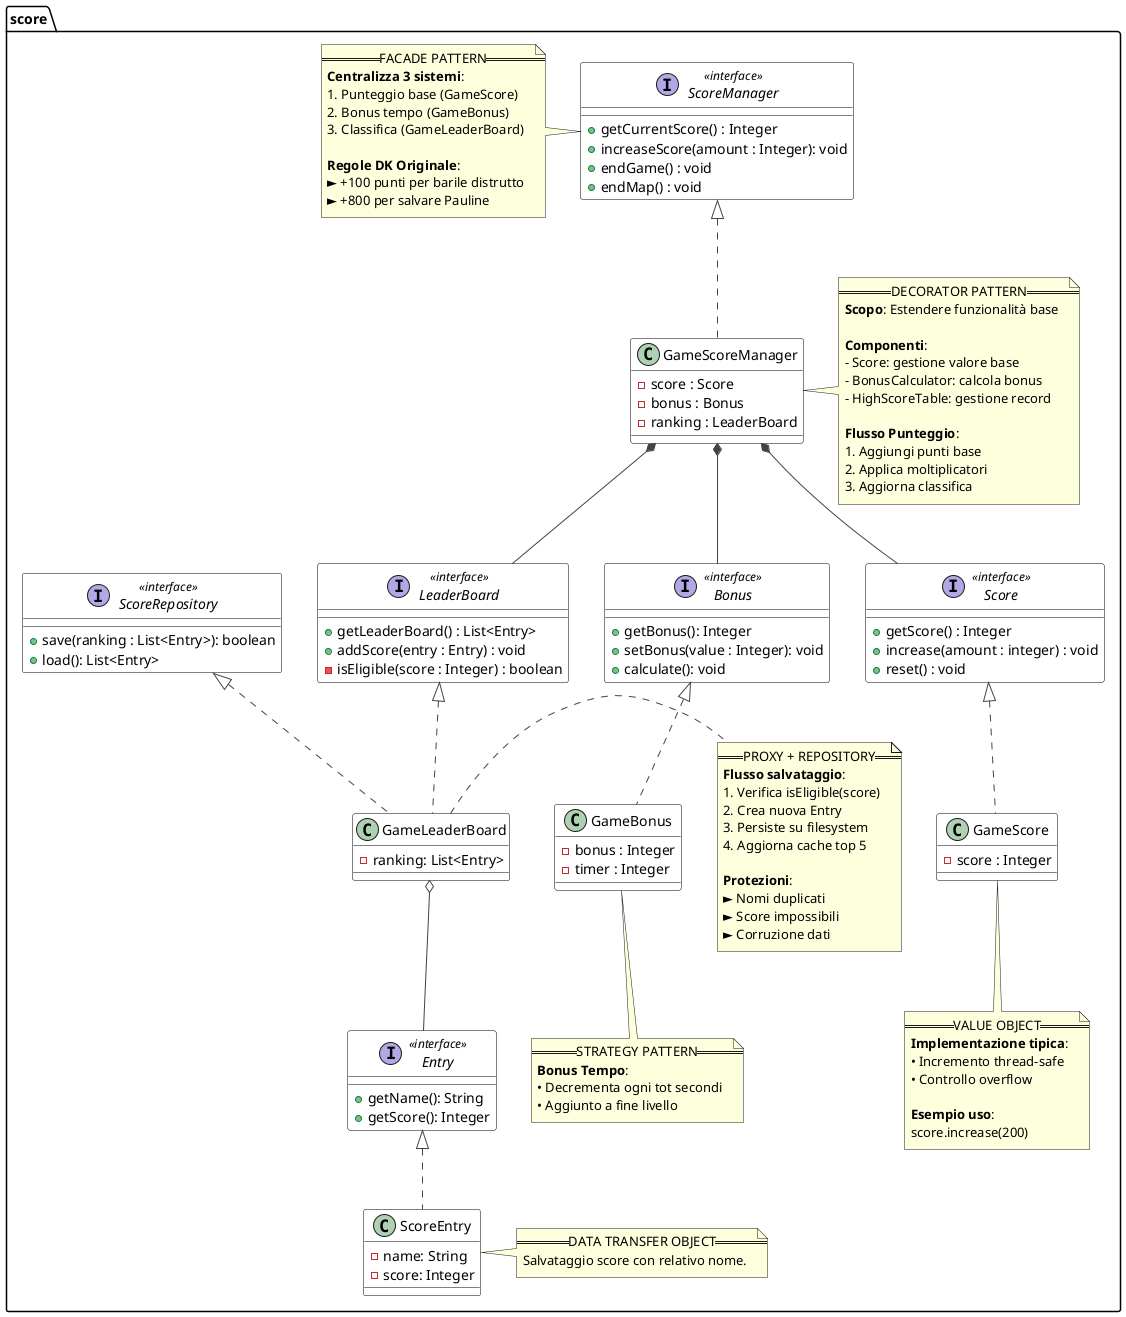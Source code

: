 @startuml coffeBreak.score

    skinparam class {
        BackgroundColor White
        BorderColor Black
        ArrowColor #444
        NoteBackgroundColor #F9F9F9
    }

    package score {

        interface ScoreManager <<interface>> {
            + getCurrentScore() : Integer
            + increaseScore(amount : Integer): void
            + endGame() : void
            + endMap() : void
        }
        
        class GameScoreManager implements ScoreManager {
            - score : Score
            - bonus : Bonus
            - ranking : LeaderBoard
        }
        
        interface Score <<interface>> {
            + getScore() : Integer
            + increase(amount : integer) : void
            + reset() : void
        }
        
        class GameScore implements Score {
            - score : Integer
        }
        
        interface Bonus <<interface>> {
            + getBonus(): Integer
            + setBonus(value : Integer): void
            + calculate(): void
        }
        
        class GameBonus implements Bonus {
            - bonus : Integer
            - timer : Integer
        }
        
        interface LeaderBoard <<interface>> {
            + getLeaderBoard() : List<Entry>
            + addScore(entry : Entry) : void
            - isEligible(score : Integer) : boolean
        }
        
        interface ScoreRepository <<interface>> {
            + save(ranking : List<Entry>): boolean
            + load(): List<Entry>
        }
        
        class GameLeaderBoard implements LeaderBoard, ScoreRepository {
            - ranking: List<Entry>
        }
        
        interface Entry <<interface>> {
            + getName(): String
            + getScore(): Integer
        }
        
        class ScoreEntry implements Entry {
            - name: String
            - score: Integer
        }

        GameScoreManager *-- Score
        GameScoreManager *-- Bonus
        GameScoreManager *-- LeaderBoard
        GameLeaderBoard o-- Entry
        
        note left of ScoreManager
            == FACADE PATTERN ==
            **Centralizza 3 sistemi**:
            1. Punteggio base (GameScore)
            2. Bonus tempo (GameBonus)
            3. Classifica (GameLeaderBoard)
            
            **Regole DK Originale**:
            ► +100 punti per barile distrutto
            ► +800 per salvare Pauline
        end note
        note right of GameScoreManager
            == DECORATOR PATTERN ==
            **Scopo**: Estendere funzionalità base
            
            **Componenti**:
            - Score: gestione valore base
            - BonusCalculator: calcola bonus
            - HighScoreTable: gestione record
            
            **Flusso Punteggio**:
            1. Aggiungi punti base
            2. Applica moltiplicatori
            3. Aggiorna classifica
        end note
        note bottom of GameScore
            == VALUE OBJECT ==
            **Implementazione tipica**:
            • Incremento thread-safe
            • Controllo overflow
            
            **Esempio uso**:
            score.increase(200)
        end note
        note bottom of GameBonus
            == STRATEGY PATTERN ==
            **Bonus Tempo**:
            • Decrementa ogni tot secondi
            • Aggiunto a fine livello
        end note
        note right of GameLeaderBoard
            == PROXY + REPOSITORY ==
            **Flusso salvataggio**:
            1. Verifica isEligible(score)
            2. Crea nuova Entry
            3. Persiste su filesystem
            4. Aggiorna cache top 5
            
            **Protezioni**:
            ► Nomi duplicati
            ► Score impossibili
            ► Corruzione dati
        end note
        note right of ScoreEntry
            == DATA TRANSFER OBJECT ==
            Salvataggio score con relativo nome.
        end note
    }

@enduml
